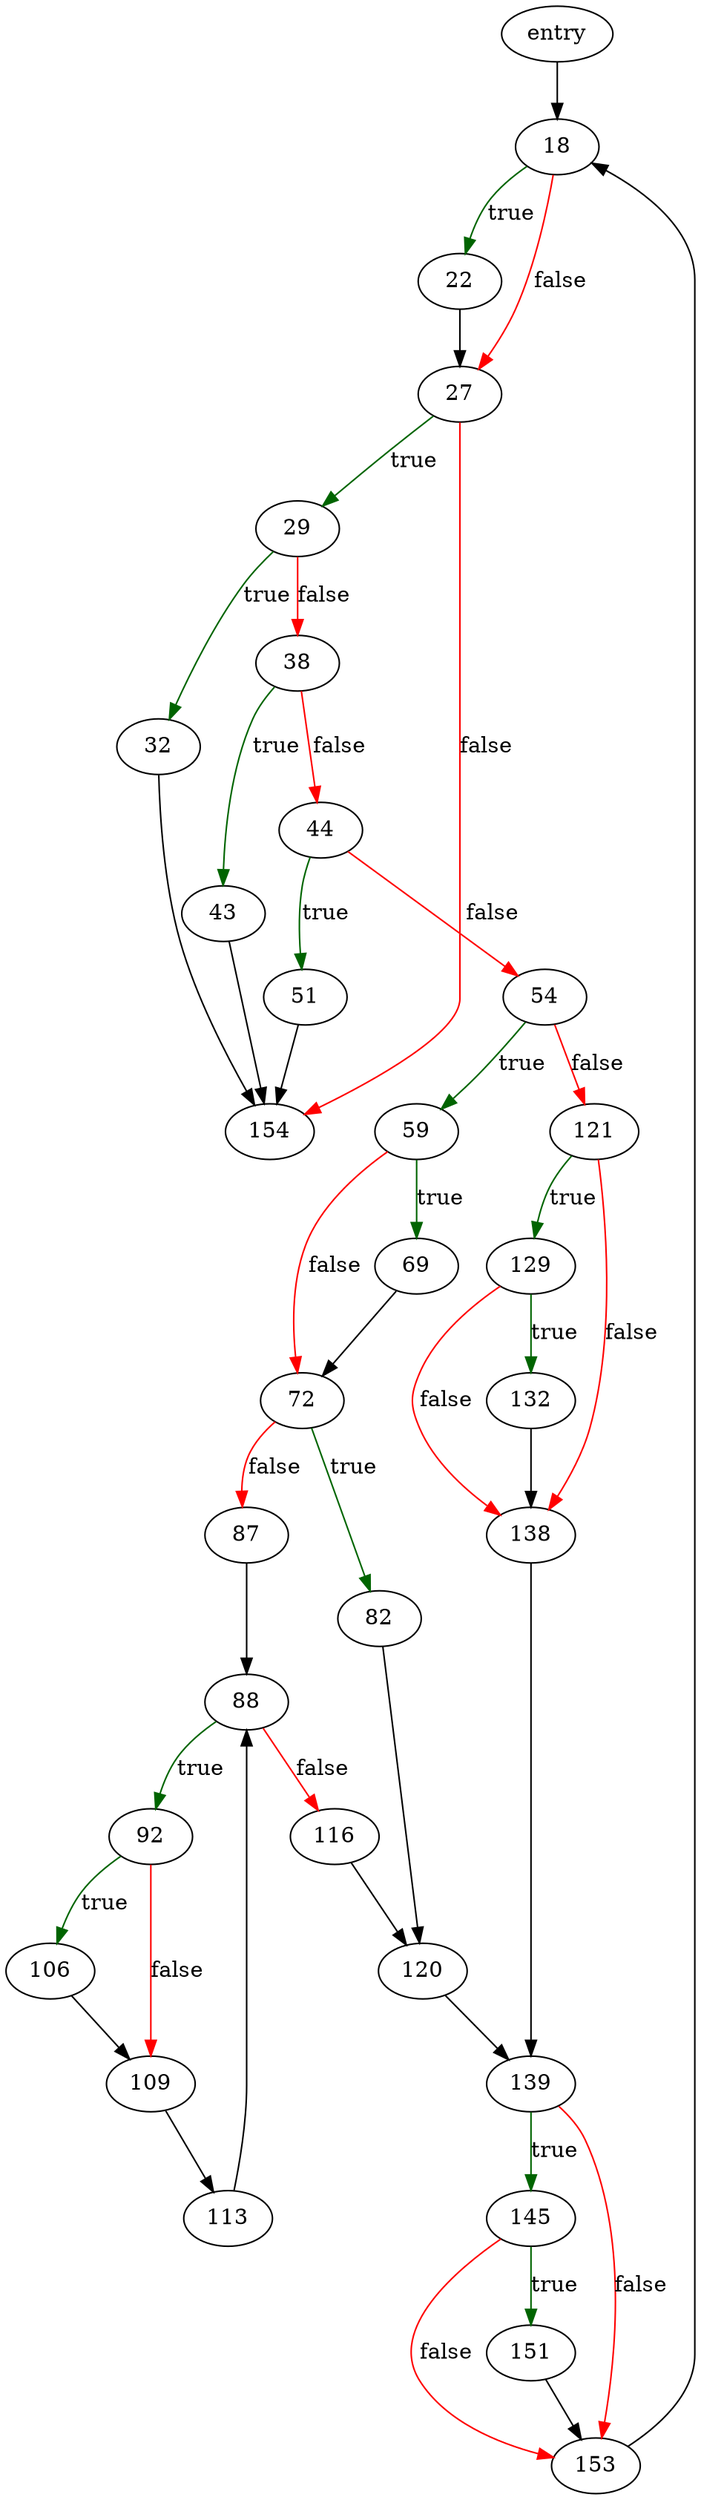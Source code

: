 digraph "checkList" {
	// Node definitions.
	4 [label=entry];
	18;
	22;
	27;
	29;
	32;
	38;
	43;
	44;
	51;
	54;
	59;
	69;
	72;
	82;
	87;
	88;
	92;
	106;
	109;
	113;
	116;
	120;
	121;
	129;
	132;
	138;
	139;
	145;
	151;
	153;
	154;

	// Edge definitions.
	4 -> 18;
	18 -> 22 [
		color=darkgreen
		label=true
	];
	18 -> 27 [
		color=red
		label=false
	];
	22 -> 27;
	27 -> 29 [
		color=darkgreen
		label=true
	];
	27 -> 154 [
		color=red
		label=false
	];
	29 -> 32 [
		color=darkgreen
		label=true
	];
	29 -> 38 [
		color=red
		label=false
	];
	32 -> 154;
	38 -> 43 [
		color=darkgreen
		label=true
	];
	38 -> 44 [
		color=red
		label=false
	];
	43 -> 154;
	44 -> 51 [
		color=darkgreen
		label=true
	];
	44 -> 54 [
		color=red
		label=false
	];
	51 -> 154;
	54 -> 59 [
		color=darkgreen
		label=true
	];
	54 -> 121 [
		color=red
		label=false
	];
	59 -> 69 [
		color=darkgreen
		label=true
	];
	59 -> 72 [
		color=red
		label=false
	];
	69 -> 72;
	72 -> 82 [
		color=darkgreen
		label=true
	];
	72 -> 87 [
		color=red
		label=false
	];
	82 -> 120;
	87 -> 88;
	88 -> 92 [
		color=darkgreen
		label=true
	];
	88 -> 116 [
		color=red
		label=false
	];
	92 -> 106 [
		color=darkgreen
		label=true
	];
	92 -> 109 [
		color=red
		label=false
	];
	106 -> 109;
	109 -> 113;
	113 -> 88;
	116 -> 120;
	120 -> 139;
	121 -> 129 [
		color=darkgreen
		label=true
	];
	121 -> 138 [
		color=red
		label=false
	];
	129 -> 132 [
		color=darkgreen
		label=true
	];
	129 -> 138 [
		color=red
		label=false
	];
	132 -> 138;
	138 -> 139;
	139 -> 145 [
		color=darkgreen
		label=true
	];
	139 -> 153 [
		color=red
		label=false
	];
	145 -> 151 [
		color=darkgreen
		label=true
	];
	145 -> 153 [
		color=red
		label=false
	];
	151 -> 153;
	153 -> 18;
}